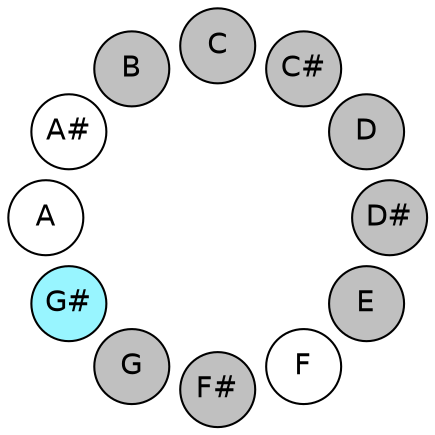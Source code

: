 
graph {

layout = circo;
mindist = .1

node [shape = circle, fontname = Helvetica, margin = 0, style = filled]
edge [style=invis]

subgraph 1 {
	"E" -- "F" -- "F#" -- "G" -- "G#" -- "A" -- "A#" -- "B" -- "C" -- "C#" -- "D" -- "D#" -- "E"
}

"C" [fillcolor = gray];
"C#" [fillcolor = gray];
"D" [fillcolor = gray];
"D#" [fillcolor = gray];
"E" [fillcolor = gray];
"F" [fillcolor = white];
"F#" [fillcolor = gray];
"G" [fillcolor = gray];
"G#" [fillcolor = cadetblue1];
"A" [fillcolor = white];
"A#" [fillcolor = white];
"B" [fillcolor = gray];
}
